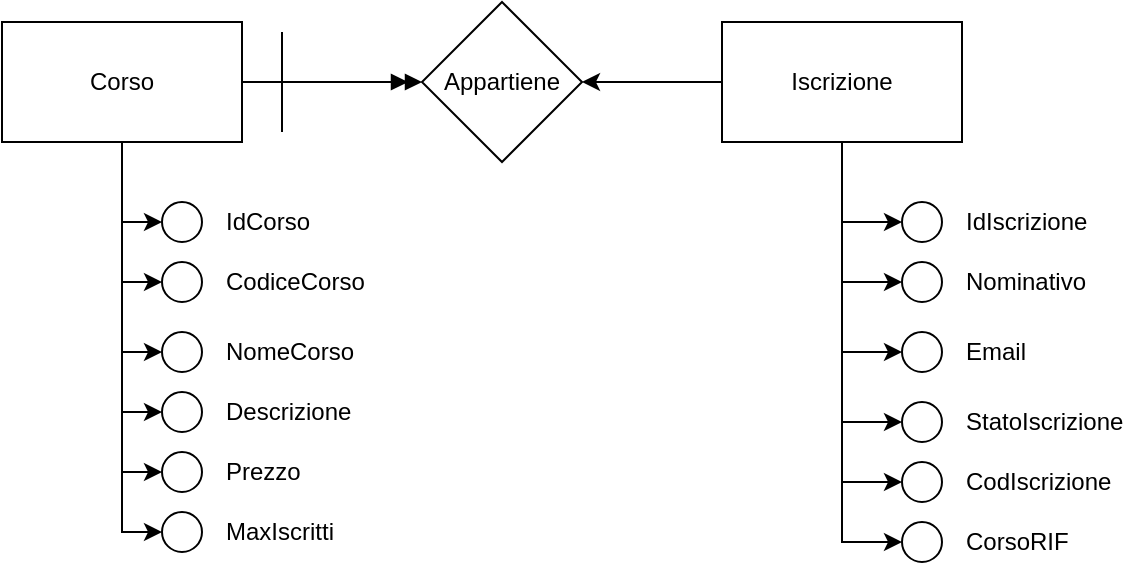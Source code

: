<mxfile version="24.7.17">
  <diagram name="Pagina-1" id="7rhekfLX3t5TjDQRWtSM">
    <mxGraphModel dx="1877" dy="629" grid="1" gridSize="10" guides="1" tooltips="1" connect="1" arrows="1" fold="1" page="1" pageScale="1" pageWidth="827" pageHeight="1169" math="0" shadow="0">
      <root>
        <mxCell id="0" />
        <mxCell id="1" parent="0" />
        <mxCell id="U9-VL0cKPkFCuzFNRjqI-7" style="edgeStyle=orthogonalEdgeStyle;rounded=0;orthogonalLoop=1;jettySize=auto;html=1;exitX=1;exitY=0.5;exitDx=0;exitDy=0;entryX=0;entryY=0.5;entryDx=0;entryDy=0;endArrow=doubleBlock;endFill=1;" edge="1" parent="1" source="U9-VL0cKPkFCuzFNRjqI-3" target="U9-VL0cKPkFCuzFNRjqI-6">
          <mxGeometry relative="1" as="geometry" />
        </mxCell>
        <mxCell id="U9-VL0cKPkFCuzFNRjqI-25" style="edgeStyle=orthogonalEdgeStyle;rounded=0;orthogonalLoop=1;jettySize=auto;html=1;exitX=0.5;exitY=1;exitDx=0;exitDy=0;entryX=0;entryY=0.5;entryDx=0;entryDy=0;" edge="1" parent="1" source="U9-VL0cKPkFCuzFNRjqI-3" target="U9-VL0cKPkFCuzFNRjqI-11">
          <mxGeometry relative="1" as="geometry" />
        </mxCell>
        <mxCell id="U9-VL0cKPkFCuzFNRjqI-26" style="edgeStyle=orthogonalEdgeStyle;rounded=0;orthogonalLoop=1;jettySize=auto;html=1;exitX=0.5;exitY=1;exitDx=0;exitDy=0;entryX=0;entryY=0.5;entryDx=0;entryDy=0;" edge="1" parent="1" source="U9-VL0cKPkFCuzFNRjqI-3" target="U9-VL0cKPkFCuzFNRjqI-13">
          <mxGeometry relative="1" as="geometry" />
        </mxCell>
        <mxCell id="U9-VL0cKPkFCuzFNRjqI-27" style="edgeStyle=orthogonalEdgeStyle;rounded=0;orthogonalLoop=1;jettySize=auto;html=1;exitX=0.5;exitY=1;exitDx=0;exitDy=0;entryX=0;entryY=0.5;entryDx=0;entryDy=0;" edge="1" parent="1" source="U9-VL0cKPkFCuzFNRjqI-3" target="U9-VL0cKPkFCuzFNRjqI-17">
          <mxGeometry relative="1" as="geometry" />
        </mxCell>
        <mxCell id="U9-VL0cKPkFCuzFNRjqI-28" style="edgeStyle=orthogonalEdgeStyle;rounded=0;orthogonalLoop=1;jettySize=auto;html=1;exitX=0.5;exitY=1;exitDx=0;exitDy=0;entryX=0;entryY=0.5;entryDx=0;entryDy=0;" edge="1" parent="1" source="U9-VL0cKPkFCuzFNRjqI-3" target="U9-VL0cKPkFCuzFNRjqI-19">
          <mxGeometry relative="1" as="geometry" />
        </mxCell>
        <mxCell id="U9-VL0cKPkFCuzFNRjqI-29" style="edgeStyle=orthogonalEdgeStyle;rounded=0;orthogonalLoop=1;jettySize=auto;html=1;exitX=0.5;exitY=1;exitDx=0;exitDy=0;entryX=0;entryY=0.5;entryDx=0;entryDy=0;" edge="1" parent="1" source="U9-VL0cKPkFCuzFNRjqI-3" target="U9-VL0cKPkFCuzFNRjqI-21">
          <mxGeometry relative="1" as="geometry" />
        </mxCell>
        <mxCell id="U9-VL0cKPkFCuzFNRjqI-30" style="edgeStyle=orthogonalEdgeStyle;rounded=0;orthogonalLoop=1;jettySize=auto;html=1;exitX=0.5;exitY=1;exitDx=0;exitDy=0;entryX=0;entryY=0.5;entryDx=0;entryDy=0;" edge="1" parent="1" source="U9-VL0cKPkFCuzFNRjqI-3" target="U9-VL0cKPkFCuzFNRjqI-23">
          <mxGeometry relative="1" as="geometry" />
        </mxCell>
        <mxCell id="U9-VL0cKPkFCuzFNRjqI-3" value="Corso" style="rounded=0;whiteSpace=wrap;html=1;" vertex="1" parent="1">
          <mxGeometry x="-610" y="230" width="120" height="60" as="geometry" />
        </mxCell>
        <mxCell id="U9-VL0cKPkFCuzFNRjqI-8" style="edgeStyle=orthogonalEdgeStyle;rounded=0;orthogonalLoop=1;jettySize=auto;html=1;exitX=0;exitY=0.5;exitDx=0;exitDy=0;entryX=1;entryY=0.5;entryDx=0;entryDy=0;" edge="1" parent="1" source="U9-VL0cKPkFCuzFNRjqI-4" target="U9-VL0cKPkFCuzFNRjqI-6">
          <mxGeometry relative="1" as="geometry" />
        </mxCell>
        <mxCell id="U9-VL0cKPkFCuzFNRjqI-39" style="edgeStyle=orthogonalEdgeStyle;rounded=0;orthogonalLoop=1;jettySize=auto;html=1;exitX=0.5;exitY=1;exitDx=0;exitDy=0;entryX=0;entryY=0.5;entryDx=0;entryDy=0;" edge="1" parent="1" source="U9-VL0cKPkFCuzFNRjqI-4" target="U9-VL0cKPkFCuzFNRjqI-31">
          <mxGeometry relative="1" as="geometry" />
        </mxCell>
        <mxCell id="U9-VL0cKPkFCuzFNRjqI-40" style="edgeStyle=orthogonalEdgeStyle;rounded=0;orthogonalLoop=1;jettySize=auto;html=1;exitX=0.5;exitY=1;exitDx=0;exitDy=0;entryX=0;entryY=0.5;entryDx=0;entryDy=0;" edge="1" parent="1" source="U9-VL0cKPkFCuzFNRjqI-4" target="U9-VL0cKPkFCuzFNRjqI-33">
          <mxGeometry relative="1" as="geometry" />
        </mxCell>
        <mxCell id="U9-VL0cKPkFCuzFNRjqI-41" style="edgeStyle=orthogonalEdgeStyle;rounded=0;orthogonalLoop=1;jettySize=auto;html=1;exitX=0.5;exitY=1;exitDx=0;exitDy=0;entryX=0;entryY=0.5;entryDx=0;entryDy=0;" edge="1" parent="1" source="U9-VL0cKPkFCuzFNRjqI-4" target="U9-VL0cKPkFCuzFNRjqI-35">
          <mxGeometry relative="1" as="geometry" />
        </mxCell>
        <mxCell id="U9-VL0cKPkFCuzFNRjqI-42" style="edgeStyle=orthogonalEdgeStyle;rounded=0;orthogonalLoop=1;jettySize=auto;html=1;exitX=0.5;exitY=1;exitDx=0;exitDy=0;entryX=0;entryY=0.5;entryDx=0;entryDy=0;" edge="1" parent="1" source="U9-VL0cKPkFCuzFNRjqI-4" target="U9-VL0cKPkFCuzFNRjqI-37">
          <mxGeometry relative="1" as="geometry" />
        </mxCell>
        <mxCell id="U9-VL0cKPkFCuzFNRjqI-46" style="edgeStyle=orthogonalEdgeStyle;rounded=0;orthogonalLoop=1;jettySize=auto;html=1;exitX=0.5;exitY=1;exitDx=0;exitDy=0;entryX=0;entryY=0.5;entryDx=0;entryDy=0;" edge="1" parent="1" source="U9-VL0cKPkFCuzFNRjqI-4" target="U9-VL0cKPkFCuzFNRjqI-43">
          <mxGeometry relative="1" as="geometry" />
        </mxCell>
        <mxCell id="U9-VL0cKPkFCuzFNRjqI-50" style="edgeStyle=orthogonalEdgeStyle;rounded=0;orthogonalLoop=1;jettySize=auto;html=1;exitX=0.5;exitY=1;exitDx=0;exitDy=0;entryX=0;entryY=0.5;entryDx=0;entryDy=0;" edge="1" parent="1" source="U9-VL0cKPkFCuzFNRjqI-4" target="U9-VL0cKPkFCuzFNRjqI-48">
          <mxGeometry relative="1" as="geometry" />
        </mxCell>
        <mxCell id="U9-VL0cKPkFCuzFNRjqI-4" value="Iscrizione" style="rounded=0;whiteSpace=wrap;html=1;" vertex="1" parent="1">
          <mxGeometry x="-250" y="230" width="120" height="60" as="geometry" />
        </mxCell>
        <mxCell id="U9-VL0cKPkFCuzFNRjqI-6" value="Appartiene" style="rhombus;whiteSpace=wrap;html=1;" vertex="1" parent="1">
          <mxGeometry x="-400" y="220" width="80" height="80" as="geometry" />
        </mxCell>
        <mxCell id="U9-VL0cKPkFCuzFNRjqI-9" value="" style="endArrow=none;html=1;rounded=0;" edge="1" parent="1">
          <mxGeometry width="50" height="50" relative="1" as="geometry">
            <mxPoint x="-470" y="285" as="sourcePoint" />
            <mxPoint x="-470" y="235" as="targetPoint" />
          </mxGeometry>
        </mxCell>
        <mxCell id="U9-VL0cKPkFCuzFNRjqI-11" value="" style="ellipse;whiteSpace=wrap;html=1;aspect=fixed;" vertex="1" parent="1">
          <mxGeometry x="-530" y="320" width="20" height="20" as="geometry" />
        </mxCell>
        <mxCell id="U9-VL0cKPkFCuzFNRjqI-12" value="IdCorso" style="text;html=1;align=left;verticalAlign=middle;whiteSpace=wrap;rounded=0;" vertex="1" parent="1">
          <mxGeometry x="-500" y="315" width="60" height="30" as="geometry" />
        </mxCell>
        <mxCell id="U9-VL0cKPkFCuzFNRjqI-13" value="" style="ellipse;whiteSpace=wrap;html=1;aspect=fixed;" vertex="1" parent="1">
          <mxGeometry x="-530" y="350" width="20" height="20" as="geometry" />
        </mxCell>
        <mxCell id="U9-VL0cKPkFCuzFNRjqI-14" value="CodiceCorso" style="text;html=1;align=left;verticalAlign=middle;whiteSpace=wrap;rounded=0;" vertex="1" parent="1">
          <mxGeometry x="-500" y="345" width="60" height="30" as="geometry" />
        </mxCell>
        <mxCell id="U9-VL0cKPkFCuzFNRjqI-17" value="" style="ellipse;whiteSpace=wrap;html=1;aspect=fixed;" vertex="1" parent="1">
          <mxGeometry x="-530" y="385" width="20" height="20" as="geometry" />
        </mxCell>
        <mxCell id="U9-VL0cKPkFCuzFNRjqI-18" value="NomeCorso" style="text;html=1;align=left;verticalAlign=middle;whiteSpace=wrap;rounded=0;" vertex="1" parent="1">
          <mxGeometry x="-500" y="380" width="60" height="30" as="geometry" />
        </mxCell>
        <mxCell id="U9-VL0cKPkFCuzFNRjqI-19" value="" style="ellipse;whiteSpace=wrap;html=1;aspect=fixed;" vertex="1" parent="1">
          <mxGeometry x="-530" y="415" width="20" height="20" as="geometry" />
        </mxCell>
        <mxCell id="U9-VL0cKPkFCuzFNRjqI-20" value="Descrizione" style="text;html=1;align=left;verticalAlign=middle;whiteSpace=wrap;rounded=0;" vertex="1" parent="1">
          <mxGeometry x="-500" y="410" width="60" height="30" as="geometry" />
        </mxCell>
        <mxCell id="U9-VL0cKPkFCuzFNRjqI-21" value="" style="ellipse;whiteSpace=wrap;html=1;aspect=fixed;" vertex="1" parent="1">
          <mxGeometry x="-530" y="445" width="20" height="20" as="geometry" />
        </mxCell>
        <mxCell id="U9-VL0cKPkFCuzFNRjqI-22" value="Prezzo" style="text;html=1;align=left;verticalAlign=middle;whiteSpace=wrap;rounded=0;" vertex="1" parent="1">
          <mxGeometry x="-500" y="440" width="60" height="30" as="geometry" />
        </mxCell>
        <mxCell id="U9-VL0cKPkFCuzFNRjqI-23" value="" style="ellipse;whiteSpace=wrap;html=1;aspect=fixed;" vertex="1" parent="1">
          <mxGeometry x="-530" y="475" width="20" height="20" as="geometry" />
        </mxCell>
        <mxCell id="U9-VL0cKPkFCuzFNRjqI-24" value="MaxIscritti" style="text;html=1;align=left;verticalAlign=middle;whiteSpace=wrap;rounded=0;" vertex="1" parent="1">
          <mxGeometry x="-500" y="470" width="60" height="30" as="geometry" />
        </mxCell>
        <mxCell id="U9-VL0cKPkFCuzFNRjqI-31" value="" style="ellipse;whiteSpace=wrap;html=1;aspect=fixed;" vertex="1" parent="1">
          <mxGeometry x="-160" y="320" width="20" height="20" as="geometry" />
        </mxCell>
        <mxCell id="U9-VL0cKPkFCuzFNRjqI-32" value="IdIscrizione" style="text;html=1;align=left;verticalAlign=middle;whiteSpace=wrap;rounded=0;" vertex="1" parent="1">
          <mxGeometry x="-130" y="315" width="60" height="30" as="geometry" />
        </mxCell>
        <mxCell id="U9-VL0cKPkFCuzFNRjqI-33" value="" style="ellipse;whiteSpace=wrap;html=1;aspect=fixed;" vertex="1" parent="1">
          <mxGeometry x="-160" y="350" width="20" height="20" as="geometry" />
        </mxCell>
        <mxCell id="U9-VL0cKPkFCuzFNRjqI-34" value="Nominativo" style="text;html=1;align=left;verticalAlign=middle;whiteSpace=wrap;rounded=0;" vertex="1" parent="1">
          <mxGeometry x="-130" y="345" width="60" height="30" as="geometry" />
        </mxCell>
        <mxCell id="U9-VL0cKPkFCuzFNRjqI-35" value="" style="ellipse;whiteSpace=wrap;html=1;aspect=fixed;" vertex="1" parent="1">
          <mxGeometry x="-160" y="385" width="20" height="20" as="geometry" />
        </mxCell>
        <mxCell id="U9-VL0cKPkFCuzFNRjqI-36" value="Email" style="text;html=1;align=left;verticalAlign=middle;whiteSpace=wrap;rounded=0;" vertex="1" parent="1">
          <mxGeometry x="-130" y="380" width="60" height="30" as="geometry" />
        </mxCell>
        <mxCell id="U9-VL0cKPkFCuzFNRjqI-37" value="" style="ellipse;whiteSpace=wrap;html=1;aspect=fixed;" vertex="1" parent="1">
          <mxGeometry x="-160" y="420" width="20" height="20" as="geometry" />
        </mxCell>
        <mxCell id="U9-VL0cKPkFCuzFNRjqI-38" value="StatoIscrizione" style="text;html=1;align=left;verticalAlign=middle;whiteSpace=wrap;rounded=0;" vertex="1" parent="1">
          <mxGeometry x="-130" y="415" width="60" height="30" as="geometry" />
        </mxCell>
        <mxCell id="U9-VL0cKPkFCuzFNRjqI-43" value="" style="ellipse;whiteSpace=wrap;html=1;aspect=fixed;" vertex="1" parent="1">
          <mxGeometry x="-160" y="450" width="20" height="20" as="geometry" />
        </mxCell>
        <mxCell id="U9-VL0cKPkFCuzFNRjqI-44" value="CodIscrizione" style="text;html=1;align=left;verticalAlign=middle;whiteSpace=wrap;rounded=0;" vertex="1" parent="1">
          <mxGeometry x="-130" y="445" width="60" height="30" as="geometry" />
        </mxCell>
        <mxCell id="U9-VL0cKPkFCuzFNRjqI-48" value="" style="ellipse;whiteSpace=wrap;html=1;aspect=fixed;" vertex="1" parent="1">
          <mxGeometry x="-160" y="480" width="20" height="20" as="geometry" />
        </mxCell>
        <mxCell id="U9-VL0cKPkFCuzFNRjqI-49" value="CorsoRIF" style="text;html=1;align=left;verticalAlign=middle;whiteSpace=wrap;rounded=0;" vertex="1" parent="1">
          <mxGeometry x="-130" y="475" width="60" height="30" as="geometry" />
        </mxCell>
      </root>
    </mxGraphModel>
  </diagram>
</mxfile>
